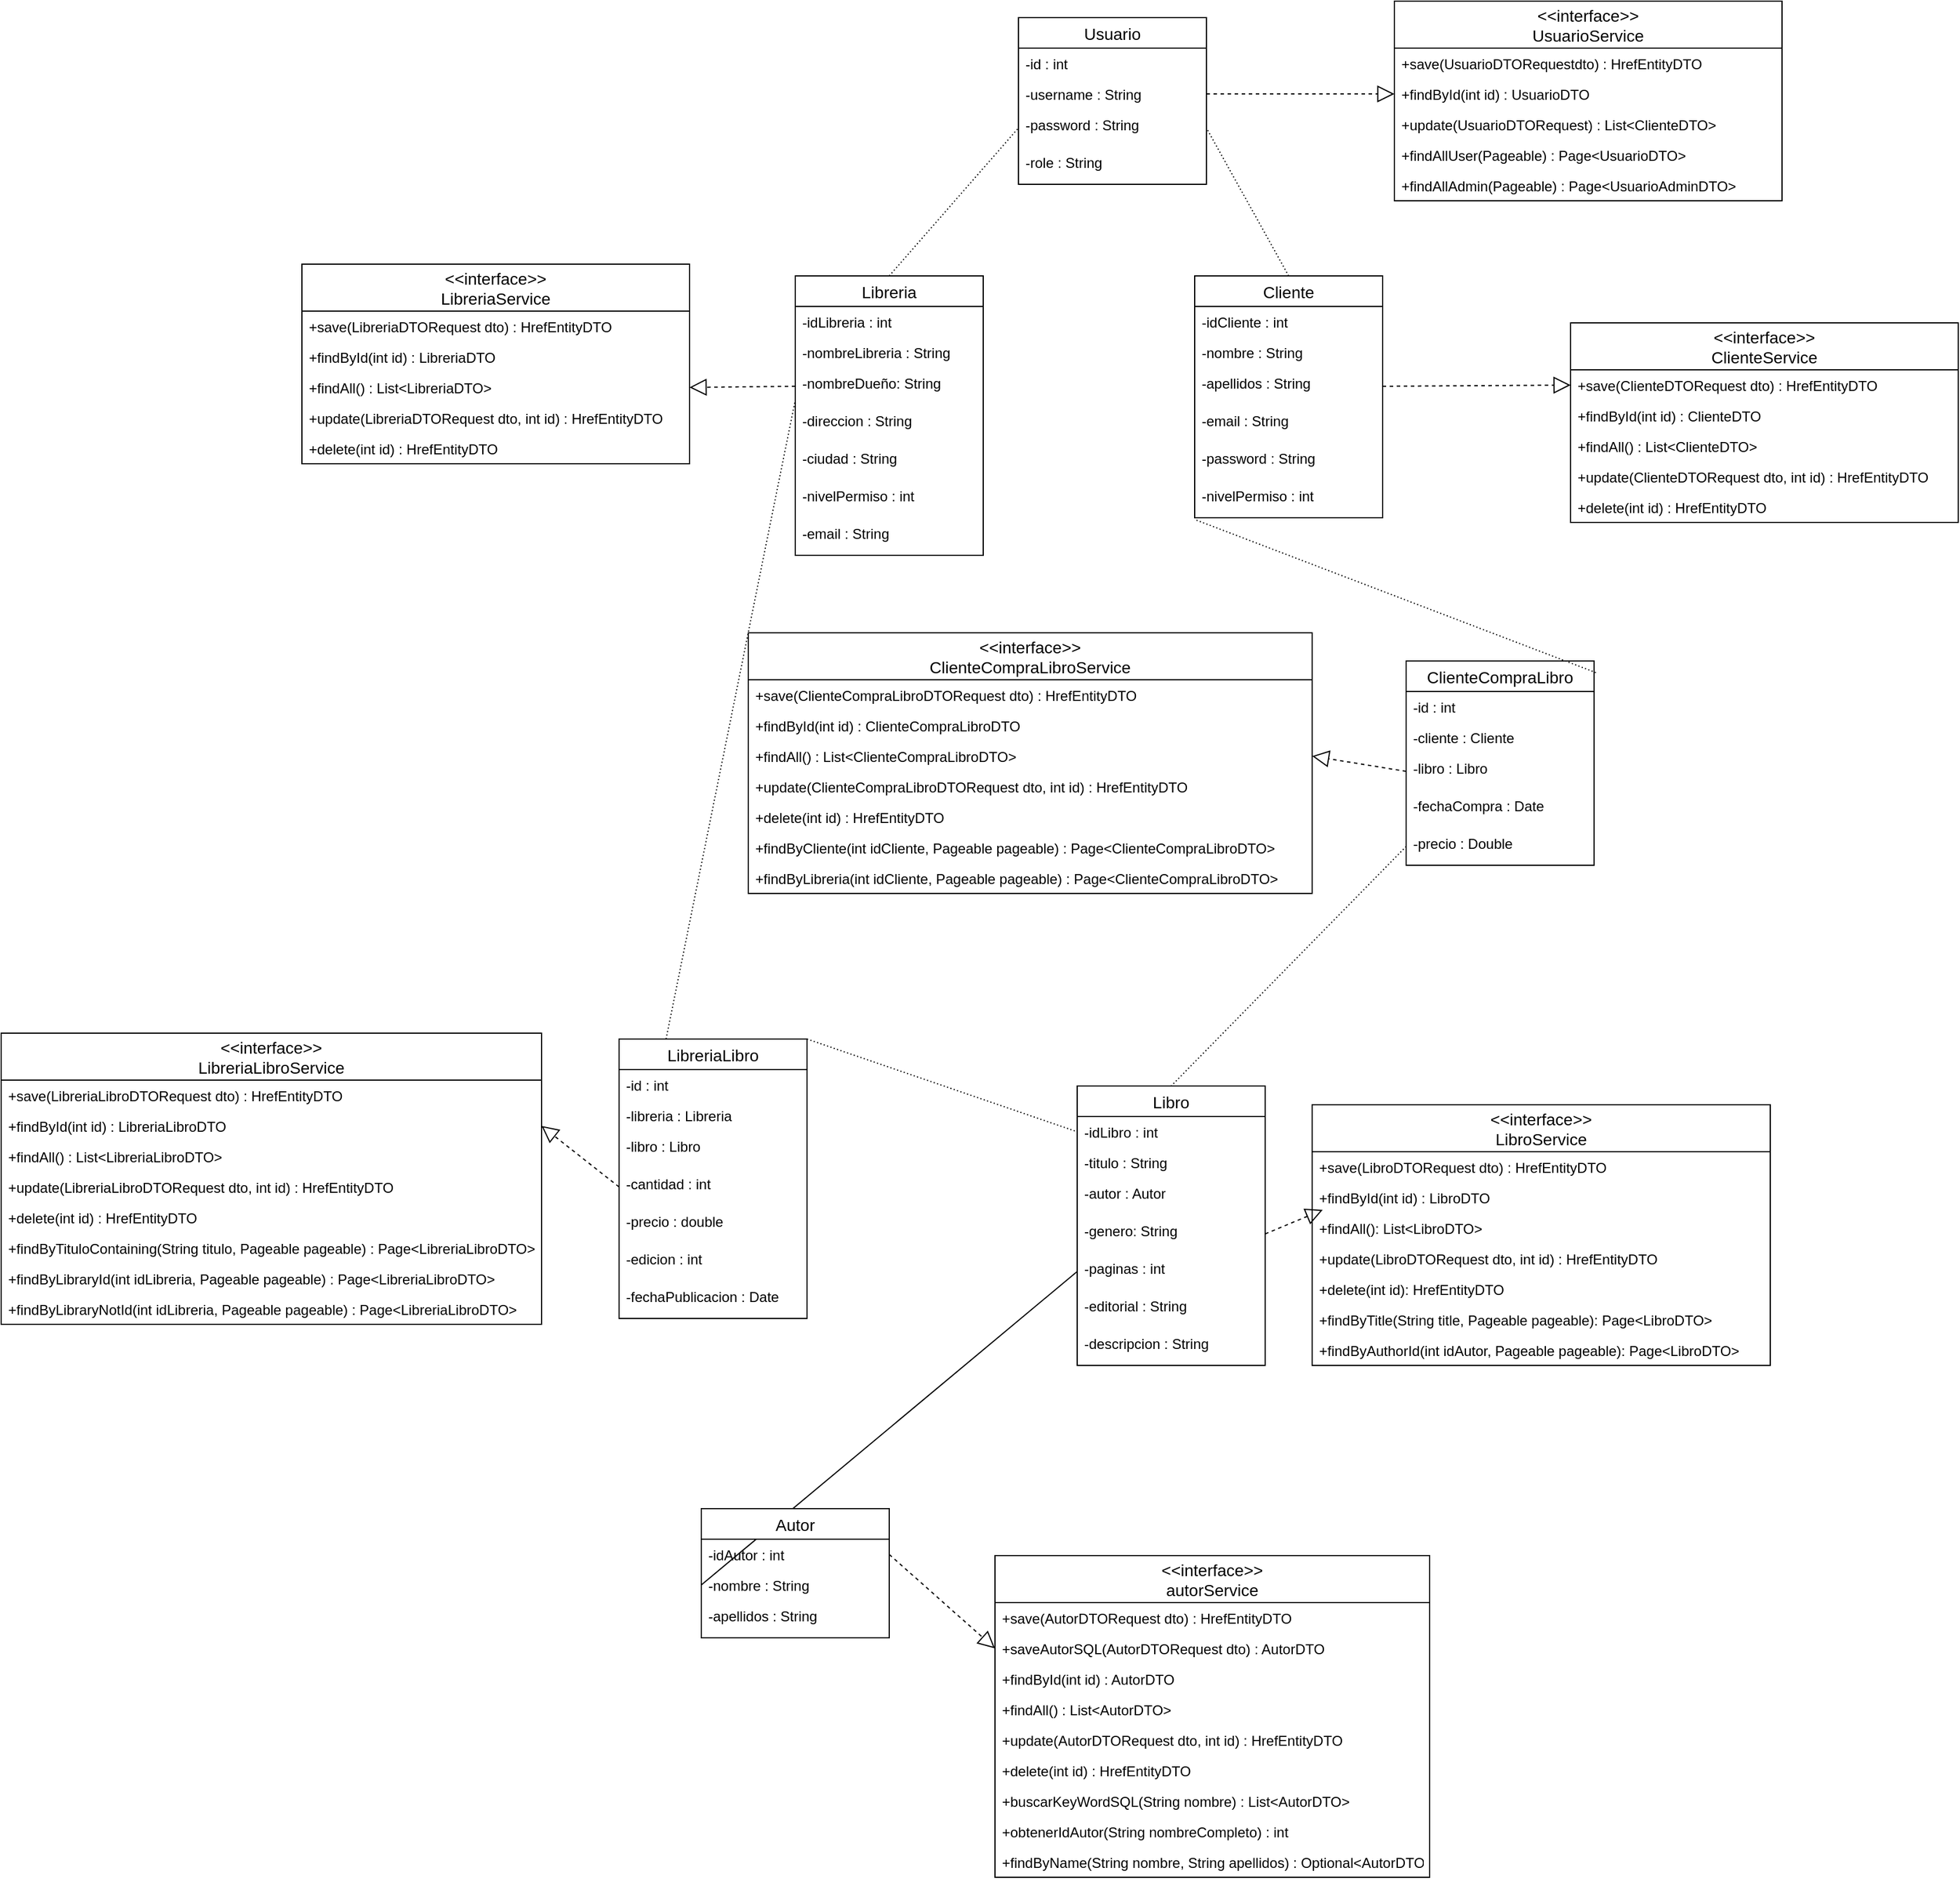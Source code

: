 <mxfile version="24.4.9" type="device">
  <diagram id="duWbMV1fA_2wpgob3wu-" name="Página-1">
    <mxGraphModel dx="3616" dy="2405" grid="1" gridSize="10" guides="1" tooltips="1" connect="1" arrows="1" fold="1" page="1" pageScale="1" pageWidth="827" pageHeight="1169" math="0" shadow="0">
      <root>
        <mxCell id="0" />
        <mxCell id="1" parent="0" />
        <mxCell id="bkK7I-Fg07HYIx4hsoc1-56" value="Cliente" style="swimlane;fontStyle=0;childLayout=stackLayout;horizontal=1;startSize=26;horizontalStack=0;resizeParent=1;resizeParentMax=0;resizeLast=0;collapsible=1;marginBottom=0;align=center;fontSize=14;" parent="1" vertex="1">
          <mxGeometry x="1200" y="-30" width="160" height="206" as="geometry" />
        </mxCell>
        <mxCell id="bkK7I-Fg07HYIx4hsoc1-57" value="-idCliente : int" style="text;strokeColor=none;fillColor=none;spacingLeft=4;spacingRight=4;overflow=hidden;rotatable=0;points=[[0,0.5],[1,0.5]];portConstraint=eastwest;fontSize=12;" parent="bkK7I-Fg07HYIx4hsoc1-56" vertex="1">
          <mxGeometry y="26" width="160" height="26" as="geometry" />
        </mxCell>
        <mxCell id="bkK7I-Fg07HYIx4hsoc1-58" value="-nombre : String" style="text;strokeColor=none;fillColor=none;spacingLeft=4;spacingRight=4;overflow=hidden;rotatable=0;points=[[0,0.5],[1,0.5]];portConstraint=eastwest;fontSize=12;" parent="bkK7I-Fg07HYIx4hsoc1-56" vertex="1">
          <mxGeometry y="52" width="160" height="26" as="geometry" />
        </mxCell>
        <mxCell id="bkK7I-Fg07HYIx4hsoc1-59" value="-apellidos : String" style="text;strokeColor=none;fillColor=none;spacingLeft=4;spacingRight=4;overflow=hidden;rotatable=0;points=[[0,0.5],[1,0.5]];portConstraint=eastwest;fontSize=12;" parent="bkK7I-Fg07HYIx4hsoc1-56" vertex="1">
          <mxGeometry y="78" width="160" height="32" as="geometry" />
        </mxCell>
        <mxCell id="bkK7I-Fg07HYIx4hsoc1-60" value="-email : String" style="text;strokeColor=none;fillColor=none;spacingLeft=4;spacingRight=4;overflow=hidden;rotatable=0;points=[[0,0.5],[1,0.5]];portConstraint=eastwest;fontSize=12;" parent="bkK7I-Fg07HYIx4hsoc1-56" vertex="1">
          <mxGeometry y="110" width="160" height="32" as="geometry" />
        </mxCell>
        <mxCell id="bkK7I-Fg07HYIx4hsoc1-61" value="-password : String" style="text;strokeColor=none;fillColor=none;spacingLeft=4;spacingRight=4;overflow=hidden;rotatable=0;points=[[0,0.5],[1,0.5]];portConstraint=eastwest;fontSize=12;" parent="bkK7I-Fg07HYIx4hsoc1-56" vertex="1">
          <mxGeometry y="142" width="160" height="32" as="geometry" />
        </mxCell>
        <mxCell id="bkK7I-Fg07HYIx4hsoc1-91" value="-nivelPermiso : int" style="text;strokeColor=none;fillColor=none;spacingLeft=4;spacingRight=4;overflow=hidden;rotatable=0;points=[[0,0.5],[1,0.5]];portConstraint=eastwest;fontSize=12;" parent="bkK7I-Fg07HYIx4hsoc1-56" vertex="1">
          <mxGeometry y="174" width="160" height="32" as="geometry" />
        </mxCell>
        <mxCell id="fkBuL_MlyIpmujiKjIDv-1" value="&lt;&lt;interface&gt;&gt;&#xa;autorService" style="swimlane;fontStyle=0;childLayout=stackLayout;horizontal=1;startSize=40;horizontalStack=0;resizeParent=1;resizeParentMax=0;resizeLast=0;collapsible=1;marginBottom=0;align=center;fontSize=14;" parent="1" vertex="1">
          <mxGeometry x="1030" y="1060" width="370" height="274" as="geometry" />
        </mxCell>
        <mxCell id="fkBuL_MlyIpmujiKjIDv-2" value="+save(AutorDTORequest dto) : HrefEntityDTO " style="text;strokeColor=none;fillColor=none;spacingLeft=4;spacingRight=4;overflow=hidden;rotatable=0;points=[[0,0.5],[1,0.5]];portConstraint=eastwest;fontSize=12;" parent="fkBuL_MlyIpmujiKjIDv-1" vertex="1">
          <mxGeometry y="40" width="370" height="26" as="geometry" />
        </mxCell>
        <mxCell id="fkBuL_MlyIpmujiKjIDv-3" value="+saveAutorSQL(AutorDTORequest dto) : AutorDTO" style="text;strokeColor=none;fillColor=none;spacingLeft=4;spacingRight=4;overflow=hidden;rotatable=0;points=[[0,0.5],[1,0.5]];portConstraint=eastwest;fontSize=12;" parent="fkBuL_MlyIpmujiKjIDv-1" vertex="1">
          <mxGeometry y="66" width="370" height="26" as="geometry" />
        </mxCell>
        <mxCell id="fkBuL_MlyIpmujiKjIDv-4" value="+findById(int id) : AutorDTO " style="text;strokeColor=none;fillColor=none;spacingLeft=4;spacingRight=4;overflow=hidden;rotatable=0;points=[[0,0.5],[1,0.5]];portConstraint=eastwest;fontSize=12;" parent="fkBuL_MlyIpmujiKjIDv-1" vertex="1">
          <mxGeometry y="92" width="370" height="26" as="geometry" />
        </mxCell>
        <mxCell id="fkBuL_MlyIpmujiKjIDv-8" value="+findAll() : List&lt;AutorDTO&gt; " style="text;strokeColor=none;fillColor=none;spacingLeft=4;spacingRight=4;overflow=hidden;rotatable=0;points=[[0,0.5],[1,0.5]];portConstraint=eastwest;fontSize=12;" parent="fkBuL_MlyIpmujiKjIDv-1" vertex="1">
          <mxGeometry y="118" width="370" height="26" as="geometry" />
        </mxCell>
        <mxCell id="fkBuL_MlyIpmujiKjIDv-7" value="+update(AutorDTORequest dto, int id) : HrefEntityDTO " style="text;strokeColor=none;fillColor=none;spacingLeft=4;spacingRight=4;overflow=hidden;rotatable=0;points=[[0,0.5],[1,0.5]];portConstraint=eastwest;fontSize=12;" parent="fkBuL_MlyIpmujiKjIDv-1" vertex="1">
          <mxGeometry y="144" width="370" height="26" as="geometry" />
        </mxCell>
        <mxCell id="fkBuL_MlyIpmujiKjIDv-6" value="+delete(int id) : HrefEntityDTO " style="text;strokeColor=none;fillColor=none;spacingLeft=4;spacingRight=4;overflow=hidden;rotatable=0;points=[[0,0.5],[1,0.5]];portConstraint=eastwest;fontSize=12;" parent="fkBuL_MlyIpmujiKjIDv-1" vertex="1">
          <mxGeometry y="170" width="370" height="26" as="geometry" />
        </mxCell>
        <mxCell id="fkBuL_MlyIpmujiKjIDv-9" value="+buscarKeyWordSQL(String nombre) : List&lt;AutorDTO&gt; " style="text;strokeColor=none;fillColor=none;spacingLeft=4;spacingRight=4;overflow=hidden;rotatable=0;points=[[0,0.5],[1,0.5]];portConstraint=eastwest;fontSize=12;" parent="fkBuL_MlyIpmujiKjIDv-1" vertex="1">
          <mxGeometry y="196" width="370" height="26" as="geometry" />
        </mxCell>
        <mxCell id="fkBuL_MlyIpmujiKjIDv-11" value="+obtenerIdAutor(String nombreCompleto) : int" style="text;strokeColor=none;fillColor=none;spacingLeft=4;spacingRight=4;overflow=hidden;rotatable=0;points=[[0,0.5],[1,0.5]];portConstraint=eastwest;fontSize=12;" parent="fkBuL_MlyIpmujiKjIDv-1" vertex="1">
          <mxGeometry y="222" width="370" height="26" as="geometry" />
        </mxCell>
        <mxCell id="fkBuL_MlyIpmujiKjIDv-12" value="+findByName(String nombre, String apellidos) : Optional&lt;AutorDTO&gt; " style="text;strokeColor=none;fillColor=none;spacingLeft=4;spacingRight=4;overflow=hidden;rotatable=0;points=[[0,0.5],[1,0.5]];portConstraint=eastwest;fontSize=12;" parent="fkBuL_MlyIpmujiKjIDv-1" vertex="1">
          <mxGeometry y="248" width="370" height="26" as="geometry" />
        </mxCell>
        <mxCell id="bkK7I-Fg07HYIx4hsoc1-17" value="Libro" style="swimlane;fontStyle=0;childLayout=stackLayout;horizontal=1;startSize=26;horizontalStack=0;resizeParent=1;resizeParentMax=0;resizeLast=0;collapsible=1;marginBottom=0;align=center;fontSize=14;" parent="1" vertex="1">
          <mxGeometry x="1100" y="660" width="160" height="238" as="geometry" />
        </mxCell>
        <mxCell id="bkK7I-Fg07HYIx4hsoc1-18" value="-idLibro : int" style="text;strokeColor=none;fillColor=none;spacingLeft=4;spacingRight=4;overflow=hidden;rotatable=0;points=[[0,0.5],[1,0.5]];portConstraint=eastwest;fontSize=12;" parent="bkK7I-Fg07HYIx4hsoc1-17" vertex="1">
          <mxGeometry y="26" width="160" height="26" as="geometry" />
        </mxCell>
        <mxCell id="bkK7I-Fg07HYIx4hsoc1-19" value="-titulo : String" style="text;strokeColor=none;fillColor=none;spacingLeft=4;spacingRight=4;overflow=hidden;rotatable=0;points=[[0,0.5],[1,0.5]];portConstraint=eastwest;fontSize=12;" parent="bkK7I-Fg07HYIx4hsoc1-17" vertex="1">
          <mxGeometry y="52" width="160" height="26" as="geometry" />
        </mxCell>
        <mxCell id="bkK7I-Fg07HYIx4hsoc1-20" value="-autor : Autor" style="text;strokeColor=none;fillColor=none;spacingLeft=4;spacingRight=4;overflow=hidden;rotatable=0;points=[[0,0.5],[1,0.5]];portConstraint=eastwest;fontSize=12;" parent="bkK7I-Fg07HYIx4hsoc1-17" vertex="1">
          <mxGeometry y="78" width="160" height="32" as="geometry" />
        </mxCell>
        <mxCell id="bkK7I-Fg07HYIx4hsoc1-21" value="-genero: String" style="text;strokeColor=none;fillColor=none;spacingLeft=4;spacingRight=4;overflow=hidden;rotatable=0;points=[[0,0.5],[1,0.5]];portConstraint=eastwest;fontSize=12;" parent="bkK7I-Fg07HYIx4hsoc1-17" vertex="1">
          <mxGeometry y="110" width="160" height="32" as="geometry" />
        </mxCell>
        <mxCell id="bkK7I-Fg07HYIx4hsoc1-45" value="-paginas : int" style="text;strokeColor=none;fillColor=none;spacingLeft=4;spacingRight=4;overflow=hidden;rotatable=0;points=[[0,0.5],[1,0.5]];portConstraint=eastwest;fontSize=12;" parent="bkK7I-Fg07HYIx4hsoc1-17" vertex="1">
          <mxGeometry y="142" width="160" height="32" as="geometry" />
        </mxCell>
        <mxCell id="bkK7I-Fg07HYIx4hsoc1-23" value="-editorial : String" style="text;strokeColor=none;fillColor=none;spacingLeft=4;spacingRight=4;overflow=hidden;rotatable=0;points=[[0,0.5],[1,0.5]];portConstraint=eastwest;fontSize=12;" parent="bkK7I-Fg07HYIx4hsoc1-17" vertex="1">
          <mxGeometry y="174" width="160" height="32" as="geometry" />
        </mxCell>
        <mxCell id="bkK7I-Fg07HYIx4hsoc1-30" value="-descripcion : String" style="text;strokeColor=none;fillColor=none;spacingLeft=4;spacingRight=4;overflow=hidden;rotatable=0;points=[[0,0.5],[1,0.5]];portConstraint=eastwest;fontSize=12;" parent="bkK7I-Fg07HYIx4hsoc1-17" vertex="1">
          <mxGeometry y="206" width="160" height="32" as="geometry" />
        </mxCell>
        <mxCell id="bkK7I-Fg07HYIx4hsoc1-86" value="&lt;&lt;interface&gt;&gt;&#xa;LibroService" style="swimlane;fontStyle=0;childLayout=stackLayout;horizontal=1;startSize=40;horizontalStack=0;resizeParent=1;resizeParentMax=0;resizeLast=0;collapsible=1;marginBottom=0;align=center;fontSize=14;" parent="1" vertex="1">
          <mxGeometry x="1300" y="676" width="390" height="222" as="geometry" />
        </mxCell>
        <mxCell id="bkK7I-Fg07HYIx4hsoc1-87" value="+save(LibroDTORequest dto) : HrefEntityDTO" style="text;strokeColor=none;fillColor=none;spacingLeft=4;spacingRight=4;overflow=hidden;rotatable=0;points=[[0,0.5],[1,0.5]];portConstraint=eastwest;fontSize=12;" parent="bkK7I-Fg07HYIx4hsoc1-86" vertex="1">
          <mxGeometry y="40" width="390" height="26" as="geometry" />
        </mxCell>
        <mxCell id="bkK7I-Fg07HYIx4hsoc1-88" value="+findById(int id) : LibroDTO" style="text;strokeColor=none;fillColor=none;spacingLeft=4;spacingRight=4;overflow=hidden;rotatable=0;points=[[0,0.5],[1,0.5]];portConstraint=eastwest;fontSize=12;" parent="bkK7I-Fg07HYIx4hsoc1-86" vertex="1">
          <mxGeometry y="66" width="390" height="26" as="geometry" />
        </mxCell>
        <mxCell id="bkK7I-Fg07HYIx4hsoc1-89" value="+findAll(): List&lt;LibroDTO&gt;" style="text;strokeColor=none;fillColor=none;spacingLeft=4;spacingRight=4;overflow=hidden;rotatable=0;points=[[0,0.5],[1,0.5]];portConstraint=eastwest;fontSize=12;" parent="bkK7I-Fg07HYIx4hsoc1-86" vertex="1">
          <mxGeometry y="92" width="390" height="26" as="geometry" />
        </mxCell>
        <mxCell id="fkBuL_MlyIpmujiKjIDv-13" value="+update(LibroDTORequest dto, int id) : HrefEntityDTO" style="text;strokeColor=none;fillColor=none;spacingLeft=4;spacingRight=4;overflow=hidden;rotatable=0;points=[[0,0.5],[1,0.5]];portConstraint=eastwest;fontSize=12;" parent="bkK7I-Fg07HYIx4hsoc1-86" vertex="1">
          <mxGeometry y="118" width="390" height="26" as="geometry" />
        </mxCell>
        <mxCell id="fkBuL_MlyIpmujiKjIDv-16" value="+delete(int id): HrefEntityDTO" style="text;strokeColor=none;fillColor=none;spacingLeft=4;spacingRight=4;overflow=hidden;rotatable=0;points=[[0,0.5],[1,0.5]];portConstraint=eastwest;fontSize=12;" parent="bkK7I-Fg07HYIx4hsoc1-86" vertex="1">
          <mxGeometry y="144" width="390" height="26" as="geometry" />
        </mxCell>
        <mxCell id="fkBuL_MlyIpmujiKjIDv-15" value="+findByTitle(String title, Pageable pageable): Page&lt;LibroDTO&gt;" style="text;strokeColor=none;fillColor=none;spacingLeft=4;spacingRight=4;overflow=hidden;rotatable=0;points=[[0,0.5],[1,0.5]];portConstraint=eastwest;fontSize=12;" parent="bkK7I-Fg07HYIx4hsoc1-86" vertex="1">
          <mxGeometry y="170" width="390" height="26" as="geometry" />
        </mxCell>
        <mxCell id="hye1ik-mMk8FVh-fmaRb-26" value="+findByAuthorId(int idAutor, Pageable pageable): Page&lt;LibroDTO&gt;" style="text;strokeColor=none;fillColor=none;spacingLeft=4;spacingRight=4;overflow=hidden;rotatable=0;points=[[0,0.5],[1,0.5]];portConstraint=eastwest;fontSize=12;" vertex="1" parent="bkK7I-Fg07HYIx4hsoc1-86">
          <mxGeometry y="196" width="390" height="26" as="geometry" />
        </mxCell>
        <mxCell id="bkK7I-Fg07HYIx4hsoc1-68" value="&lt;&lt;interface&gt;&gt;&#xa;ClienteService" style="swimlane;fontStyle=0;childLayout=stackLayout;horizontal=1;startSize=40;horizontalStack=0;resizeParent=1;resizeParentMax=0;resizeLast=0;collapsible=1;marginBottom=0;align=center;fontSize=14;" parent="1" vertex="1">
          <mxGeometry x="1520" y="10" width="330" height="170" as="geometry" />
        </mxCell>
        <mxCell id="bkK7I-Fg07HYIx4hsoc1-69" value="+save(ClienteDTORequest dto) : HrefEntityDTO" style="text;strokeColor=none;fillColor=none;spacingLeft=4;spacingRight=4;overflow=hidden;rotatable=0;points=[[0,0.5],[1,0.5]];portConstraint=eastwest;fontSize=12;" parent="bkK7I-Fg07HYIx4hsoc1-68" vertex="1">
          <mxGeometry y="40" width="330" height="26" as="geometry" />
        </mxCell>
        <mxCell id="bkK7I-Fg07HYIx4hsoc1-70" value="+findById(int id) : ClienteDTO" style="text;strokeColor=none;fillColor=none;spacingLeft=4;spacingRight=4;overflow=hidden;rotatable=0;points=[[0,0.5],[1,0.5]];portConstraint=eastwest;fontSize=12;" parent="bkK7I-Fg07HYIx4hsoc1-68" vertex="1">
          <mxGeometry y="66" width="330" height="26" as="geometry" />
        </mxCell>
        <mxCell id="bkK7I-Fg07HYIx4hsoc1-80" value="+findAll() : List&lt;ClienteDTO&gt;" style="text;strokeColor=none;fillColor=none;spacingLeft=4;spacingRight=4;overflow=hidden;rotatable=0;points=[[0,0.5],[1,0.5]];portConstraint=eastwest;fontSize=12;" parent="bkK7I-Fg07HYIx4hsoc1-68" vertex="1">
          <mxGeometry y="92" width="330" height="26" as="geometry" />
        </mxCell>
        <mxCell id="SZb_EIpK2yRwcwNHgwDC-5" value="+update(ClienteDTORequest dto, int id) : HrefEntityDTO" style="text;strokeColor=none;fillColor=none;spacingLeft=4;spacingRight=4;overflow=hidden;rotatable=0;points=[[0,0.5],[1,0.5]];portConstraint=eastwest;fontSize=12;" parent="bkK7I-Fg07HYIx4hsoc1-68" vertex="1">
          <mxGeometry y="118" width="330" height="26" as="geometry" />
        </mxCell>
        <mxCell id="SZb_EIpK2yRwcwNHgwDC-6" value="+delete(int id) : HrefEntityDTO" style="text;strokeColor=none;fillColor=none;spacingLeft=4;spacingRight=4;overflow=hidden;rotatable=0;points=[[0,0.5],[1,0.5]];portConstraint=eastwest;fontSize=12;" parent="bkK7I-Fg07HYIx4hsoc1-68" vertex="1">
          <mxGeometry y="144" width="330" height="26" as="geometry" />
        </mxCell>
        <mxCell id="SZb_EIpK2yRwcwNHgwDC-22" value="ClienteCompraLibro" style="swimlane;fontStyle=0;childLayout=stackLayout;horizontal=1;startSize=26;horizontalStack=0;resizeParent=1;resizeParentMax=0;resizeLast=0;collapsible=1;marginBottom=0;align=center;fontSize=14;" parent="1" vertex="1">
          <mxGeometry x="1380" y="298" width="160" height="174" as="geometry" />
        </mxCell>
        <mxCell id="SZb_EIpK2yRwcwNHgwDC-23" value="-id : int" style="text;strokeColor=none;fillColor=none;spacingLeft=4;spacingRight=4;overflow=hidden;rotatable=0;points=[[0,0.5],[1,0.5]];portConstraint=eastwest;fontSize=12;" parent="SZb_EIpK2yRwcwNHgwDC-22" vertex="1">
          <mxGeometry y="26" width="160" height="26" as="geometry" />
        </mxCell>
        <mxCell id="SZb_EIpK2yRwcwNHgwDC-24" value="-cliente : Cliente" style="text;strokeColor=none;fillColor=none;spacingLeft=4;spacingRight=4;overflow=hidden;rotatable=0;points=[[0,0.5],[1,0.5]];portConstraint=eastwest;fontSize=12;" parent="SZb_EIpK2yRwcwNHgwDC-22" vertex="1">
          <mxGeometry y="52" width="160" height="26" as="geometry" />
        </mxCell>
        <mxCell id="SZb_EIpK2yRwcwNHgwDC-25" value="-libro : Libro" style="text;strokeColor=none;fillColor=none;spacingLeft=4;spacingRight=4;overflow=hidden;rotatable=0;points=[[0,0.5],[1,0.5]];portConstraint=eastwest;fontSize=12;" parent="SZb_EIpK2yRwcwNHgwDC-22" vertex="1">
          <mxGeometry y="78" width="160" height="32" as="geometry" />
        </mxCell>
        <mxCell id="SZb_EIpK2yRwcwNHgwDC-26" value="-fechaCompra : Date" style="text;strokeColor=none;fillColor=none;spacingLeft=4;spacingRight=4;overflow=hidden;rotatable=0;points=[[0,0.5],[1,0.5]];portConstraint=eastwest;fontSize=12;" parent="SZb_EIpK2yRwcwNHgwDC-22" vertex="1">
          <mxGeometry y="110" width="160" height="32" as="geometry" />
        </mxCell>
        <mxCell id="SZb_EIpK2yRwcwNHgwDC-27" value="-precio : Double" style="text;strokeColor=none;fillColor=none;spacingLeft=4;spacingRight=4;overflow=hidden;rotatable=0;points=[[0,0.5],[1,0.5]];portConstraint=eastwest;fontSize=12;" parent="SZb_EIpK2yRwcwNHgwDC-22" vertex="1">
          <mxGeometry y="142" width="160" height="32" as="geometry" />
        </mxCell>
        <mxCell id="SZb_EIpK2yRwcwNHgwDC-17" value="" style="endArrow=none;html=1;exitX=0;exitY=0.5;exitDx=0;exitDy=0;entryX=0;entryY=0.5;entryDx=0;entryDy=0;" parent="1" source="bkK7I-Fg07HYIx4hsoc1-45" target="2cph1p9zGiZ2XmndVDbQ-3" edge="1">
          <mxGeometry width="50" height="50" relative="1" as="geometry">
            <mxPoint x="1790" y="390" as="sourcePoint" />
            <mxPoint x="1840" y="340" as="targetPoint" />
          </mxGeometry>
        </mxCell>
        <mxCell id="2cph1p9zGiZ2XmndVDbQ-1" value="Autor" style="swimlane;fontStyle=0;childLayout=stackLayout;horizontal=1;startSize=26;horizontalStack=0;resizeParent=1;resizeParentMax=0;resizeLast=0;collapsible=1;marginBottom=0;align=center;fontSize=14;" parent="1" vertex="1">
          <mxGeometry x="780" y="1020" width="160" height="110" as="geometry" />
        </mxCell>
        <mxCell id="2cph1p9zGiZ2XmndVDbQ-2" value="-idAutor : int" style="text;strokeColor=none;fillColor=none;spacingLeft=4;spacingRight=4;overflow=hidden;rotatable=0;points=[[0,0.5],[1,0.5]];portConstraint=eastwest;fontSize=12;" parent="2cph1p9zGiZ2XmndVDbQ-1" vertex="1">
          <mxGeometry y="26" width="160" height="26" as="geometry" />
        </mxCell>
        <mxCell id="2cph1p9zGiZ2XmndVDbQ-3" value="-nombre : String" style="text;strokeColor=none;fillColor=none;spacingLeft=4;spacingRight=4;overflow=hidden;rotatable=0;points=[[0,0.5],[1,0.5]];portConstraint=eastwest;fontSize=12;" parent="2cph1p9zGiZ2XmndVDbQ-1" vertex="1">
          <mxGeometry y="52" width="160" height="26" as="geometry" />
        </mxCell>
        <mxCell id="2cph1p9zGiZ2XmndVDbQ-4" value="-apellidos : String" style="text;strokeColor=none;fillColor=none;spacingLeft=4;spacingRight=4;overflow=hidden;rotatable=0;points=[[0,0.5],[1,0.5]];portConstraint=eastwest;fontSize=12;" parent="2cph1p9zGiZ2XmndVDbQ-1" vertex="1">
          <mxGeometry y="78" width="160" height="32" as="geometry" />
        </mxCell>
        <mxCell id="SZb_EIpK2yRwcwNHgwDC-18" value="" style="endArrow=block;dashed=1;endFill=0;endSize=12;html=1;exitX=1;exitY=0.5;exitDx=0;exitDy=0;entryX=0;entryY=0.5;entryDx=0;entryDy=0;" parent="1" source="bkK7I-Fg07HYIx4hsoc1-59" edge="1" target="bkK7I-Fg07HYIx4hsoc1-69">
          <mxGeometry width="160" relative="1" as="geometry">
            <mxPoint x="1740" y="370" as="sourcePoint" />
            <mxPoint x="1740" y="144" as="targetPoint" />
          </mxGeometry>
        </mxCell>
        <mxCell id="SZb_EIpK2yRwcwNHgwDC-19" value="" style="endArrow=block;dashed=1;endFill=0;endSize=12;html=1;exitX=1;exitY=0.5;exitDx=0;exitDy=0;entryX=0;entryY=0.5;entryDx=0;entryDy=0;" parent="1" source="2cph1p9zGiZ2XmndVDbQ-2" target="fkBuL_MlyIpmujiKjIDv-3" edge="1">
          <mxGeometry width="160" relative="1" as="geometry">
            <mxPoint x="1750" y="380" as="sourcePoint" />
            <mxPoint x="1910" y="380" as="targetPoint" />
          </mxGeometry>
        </mxCell>
        <mxCell id="SZb_EIpK2yRwcwNHgwDC-20" value="" style="endArrow=block;dashed=1;endFill=0;endSize=12;html=1;exitX=1;exitY=0.5;exitDx=0;exitDy=0;entryX=0.023;entryY=-0.094;entryDx=0;entryDy=0;entryPerimeter=0;" parent="1" source="bkK7I-Fg07HYIx4hsoc1-21" target="bkK7I-Fg07HYIx4hsoc1-89" edge="1">
          <mxGeometry width="160" relative="1" as="geometry">
            <mxPoint x="1750" y="380" as="sourcePoint" />
            <mxPoint x="1910" y="380" as="targetPoint" />
          </mxGeometry>
        </mxCell>
        <mxCell id="SZb_EIpK2yRwcwNHgwDC-21" value="" style="endArrow=block;dashed=1;endFill=0;endSize=12;html=1;entryX=1;entryY=0.5;entryDx=0;entryDy=0;exitX=0;exitY=0.5;exitDx=0;exitDy=0;" parent="1" source="bkK7I-Fg07HYIx4hsoc1-40" target="bkK7I-Fg07HYIx4hsoc1-84" edge="1">
          <mxGeometry width="160" relative="1" as="geometry">
            <mxPoint x="1380" y="870" as="sourcePoint" />
            <mxPoint x="1300" y="910" as="targetPoint" />
          </mxGeometry>
        </mxCell>
        <mxCell id="SZb_EIpK2yRwcwNHgwDC-35" value="" style="endArrow=none;html=1;rounded=0;dashed=1;dashPattern=1 2;fontSize=12;entryX=-0.002;entryY=1.042;entryDx=0;entryDy=0;entryPerimeter=0;exitX=1.01;exitY=0.057;exitDx=0;exitDy=0;exitPerimeter=0;" parent="1" source="SZb_EIpK2yRwcwNHgwDC-22" target="bkK7I-Fg07HYIx4hsoc1-91" edge="1">
          <mxGeometry relative="1" as="geometry">
            <mxPoint x="1280" y="340" as="sourcePoint" />
            <mxPoint x="1440" y="340" as="targetPoint" />
          </mxGeometry>
        </mxCell>
        <mxCell id="SZb_EIpK2yRwcwNHgwDC-36" value="" style="resizable=0;html=1;align=left;verticalAlign=bottom;" parent="SZb_EIpK2yRwcwNHgwDC-35" connectable="0" vertex="1">
          <mxGeometry x="-1" relative="1" as="geometry" />
        </mxCell>
        <mxCell id="SZb_EIpK2yRwcwNHgwDC-38" value="" style="endArrow=none;html=1;rounded=0;dashed=1;dashPattern=1 2;fontSize=12;entryX=0.5;entryY=0;entryDx=0;entryDy=0;exitX=0;exitY=0.5;exitDx=0;exitDy=0;" parent="1" source="SZb_EIpK2yRwcwNHgwDC-27" target="bkK7I-Fg07HYIx4hsoc1-17" edge="1">
          <mxGeometry relative="1" as="geometry">
            <mxPoint x="1230" y="451" as="sourcePoint" />
            <mxPoint x="1419.68" y="267.344" as="targetPoint" />
          </mxGeometry>
        </mxCell>
        <mxCell id="SZb_EIpK2yRwcwNHgwDC-39" value="" style="resizable=0;html=1;align=left;verticalAlign=bottom;" parent="SZb_EIpK2yRwcwNHgwDC-38" connectable="0" vertex="1">
          <mxGeometry x="-1" relative="1" as="geometry" />
        </mxCell>
        <mxCell id="SZb_EIpK2yRwcwNHgwDC-50" value="&lt;&lt;interface&gt;&gt;&#xa;ClienteCompraLibroService" style="swimlane;fontStyle=0;childLayout=stackLayout;horizontal=1;startSize=40;horizontalStack=0;resizeParent=1;resizeParentMax=0;resizeLast=0;collapsible=1;marginBottom=0;align=center;fontSize=14;" parent="1" vertex="1">
          <mxGeometry x="820" y="274" width="480" height="222" as="geometry" />
        </mxCell>
        <mxCell id="SZb_EIpK2yRwcwNHgwDC-51" value="+save(ClienteCompraLibroDTORequest dto) : HrefEntityDTO" style="text;strokeColor=none;fillColor=none;spacingLeft=4;spacingRight=4;overflow=hidden;rotatable=0;points=[[0,0.5],[1,0.5]];portConstraint=eastwest;fontSize=12;" parent="SZb_EIpK2yRwcwNHgwDC-50" vertex="1">
          <mxGeometry y="40" width="480" height="26" as="geometry" />
        </mxCell>
        <mxCell id="SZb_EIpK2yRwcwNHgwDC-52" value="+findById(int id) : ClienteCompraLibroDTO" style="text;strokeColor=none;fillColor=none;spacingLeft=4;spacingRight=4;overflow=hidden;rotatable=0;points=[[0,0.5],[1,0.5]];portConstraint=eastwest;fontSize=12;" parent="SZb_EIpK2yRwcwNHgwDC-50" vertex="1">
          <mxGeometry y="66" width="480" height="26" as="geometry" />
        </mxCell>
        <mxCell id="SZb_EIpK2yRwcwNHgwDC-53" value="+findAll() : List&lt;ClienteCompraLibroDTO&gt;" style="text;strokeColor=none;fillColor=none;spacingLeft=4;spacingRight=4;overflow=hidden;rotatable=0;points=[[0,0.5],[1,0.5]];portConstraint=eastwest;fontSize=12;" parent="SZb_EIpK2yRwcwNHgwDC-50" vertex="1">
          <mxGeometry y="92" width="480" height="26" as="geometry" />
        </mxCell>
        <mxCell id="SZb_EIpK2yRwcwNHgwDC-54" value="+update(ClienteCompraLibroDTORequest dto, int id) : HrefEntityDTO" style="text;strokeColor=none;fillColor=none;spacingLeft=4;spacingRight=4;overflow=hidden;rotatable=0;points=[[0,0.5],[1,0.5]];portConstraint=eastwest;fontSize=12;" parent="SZb_EIpK2yRwcwNHgwDC-50" vertex="1">
          <mxGeometry y="118" width="480" height="26" as="geometry" />
        </mxCell>
        <mxCell id="SZb_EIpK2yRwcwNHgwDC-55" value="+delete(int id) : HrefEntityDTO" style="text;strokeColor=none;fillColor=none;spacingLeft=4;spacingRight=4;overflow=hidden;rotatable=0;points=[[0,0.5],[1,0.5]];portConstraint=eastwest;fontSize=12;" parent="SZb_EIpK2yRwcwNHgwDC-50" vertex="1">
          <mxGeometry y="144" width="480" height="26" as="geometry" />
        </mxCell>
        <mxCell id="hye1ik-mMk8FVh-fmaRb-25" value="+findByCliente(int idCliente, Pageable pageable) : Page&lt;ClienteCompraLibroDTO&gt;" style="text;strokeColor=none;fillColor=none;spacingLeft=4;spacingRight=4;overflow=hidden;rotatable=0;points=[[0,0.5],[1,0.5]];portConstraint=eastwest;fontSize=12;" vertex="1" parent="SZb_EIpK2yRwcwNHgwDC-50">
          <mxGeometry y="170" width="480" height="26" as="geometry" />
        </mxCell>
        <mxCell id="hye1ik-mMk8FVh-fmaRb-24" value="+findByLibreria(int idCliente, Pageable pageable) : Page&lt;ClienteCompraLibroDTO&gt;" style="text;strokeColor=none;fillColor=none;spacingLeft=4;spacingRight=4;overflow=hidden;rotatable=0;points=[[0,0.5],[1,0.5]];portConstraint=eastwest;fontSize=12;" vertex="1" parent="SZb_EIpK2yRwcwNHgwDC-50">
          <mxGeometry y="196" width="480" height="26" as="geometry" />
        </mxCell>
        <mxCell id="bkK7I-Fg07HYIx4hsoc1-81" value="&lt;&lt;interface&gt;&gt;&#xa;LibreriaService" style="swimlane;fontStyle=0;childLayout=stackLayout;horizontal=1;startSize=40;horizontalStack=0;resizeParent=1;resizeParentMax=0;resizeLast=0;collapsible=1;marginBottom=0;align=center;fontSize=14;" parent="1" vertex="1">
          <mxGeometry x="440" y="-40" width="330" height="170" as="geometry" />
        </mxCell>
        <mxCell id="bkK7I-Fg07HYIx4hsoc1-82" value="+save(LibreriaDTORequest dto) : HrefEntityDTO" style="text;strokeColor=none;fillColor=none;spacingLeft=4;spacingRight=4;overflow=hidden;rotatable=0;points=[[0,0.5],[1,0.5]];portConstraint=eastwest;fontSize=12;" parent="bkK7I-Fg07HYIx4hsoc1-81" vertex="1">
          <mxGeometry y="40" width="330" height="26" as="geometry" />
        </mxCell>
        <mxCell id="bkK7I-Fg07HYIx4hsoc1-83" value="+findById(int id) : LibreriaDTO" style="text;strokeColor=none;fillColor=none;spacingLeft=4;spacingRight=4;overflow=hidden;rotatable=0;points=[[0,0.5],[1,0.5]];portConstraint=eastwest;fontSize=12;" parent="bkK7I-Fg07HYIx4hsoc1-81" vertex="1">
          <mxGeometry y="66" width="330" height="26" as="geometry" />
        </mxCell>
        <mxCell id="bkK7I-Fg07HYIx4hsoc1-84" value="+findAll() : List&lt;LibreriaDTO&gt;" style="text;strokeColor=none;fillColor=none;spacingLeft=4;spacingRight=4;overflow=hidden;rotatable=0;points=[[0,0.5],[1,0.5]];portConstraint=eastwest;fontSize=12;" parent="bkK7I-Fg07HYIx4hsoc1-81" vertex="1">
          <mxGeometry y="92" width="330" height="26" as="geometry" />
        </mxCell>
        <mxCell id="bkK7I-Fg07HYIx4hsoc1-85" value="+update(LibreriaDTORequest dto, int id) : HrefEntityDTO" style="text;strokeColor=none;fillColor=none;spacingLeft=4;spacingRight=4;overflow=hidden;rotatable=0;points=[[0,0.5],[1,0.5]];portConstraint=eastwest;fontSize=12;" parent="bkK7I-Fg07HYIx4hsoc1-81" vertex="1">
          <mxGeometry y="118" width="330" height="26" as="geometry" />
        </mxCell>
        <mxCell id="SZb_EIpK2yRwcwNHgwDC-14" value="+delete(int id) : HrefEntityDTO" style="text;strokeColor=none;fillColor=none;spacingLeft=4;spacingRight=4;overflow=hidden;rotatable=0;points=[[0,0.5],[1,0.5]];portConstraint=eastwest;fontSize=12;" parent="bkK7I-Fg07HYIx4hsoc1-81" vertex="1">
          <mxGeometry y="144" width="330" height="26" as="geometry" />
        </mxCell>
        <mxCell id="SZb_EIpK2yRwcwNHgwDC-40" value="LibreriaLibro" style="swimlane;fontStyle=0;childLayout=stackLayout;horizontal=1;startSize=26;horizontalStack=0;resizeParent=1;resizeParentMax=0;resizeLast=0;collapsible=1;marginBottom=0;align=center;fontSize=14;" parent="1" vertex="1">
          <mxGeometry x="710" y="620" width="160" height="238" as="geometry" />
        </mxCell>
        <mxCell id="SZb_EIpK2yRwcwNHgwDC-41" value="-id : int" style="text;strokeColor=none;fillColor=none;spacingLeft=4;spacingRight=4;overflow=hidden;rotatable=0;points=[[0,0.5],[1,0.5]];portConstraint=eastwest;fontSize=12;" parent="SZb_EIpK2yRwcwNHgwDC-40" vertex="1">
          <mxGeometry y="26" width="160" height="26" as="geometry" />
        </mxCell>
        <mxCell id="SZb_EIpK2yRwcwNHgwDC-42" value="-libreria : Libreria" style="text;strokeColor=none;fillColor=none;spacingLeft=4;spacingRight=4;overflow=hidden;rotatable=0;points=[[0,0.5],[1,0.5]];portConstraint=eastwest;fontSize=12;" parent="SZb_EIpK2yRwcwNHgwDC-40" vertex="1">
          <mxGeometry y="52" width="160" height="26" as="geometry" />
        </mxCell>
        <mxCell id="SZb_EIpK2yRwcwNHgwDC-43" value="-libro : Libro" style="text;strokeColor=none;fillColor=none;spacingLeft=4;spacingRight=4;overflow=hidden;rotatable=0;points=[[0,0.5],[1,0.5]];portConstraint=eastwest;fontSize=12;" parent="SZb_EIpK2yRwcwNHgwDC-40" vertex="1">
          <mxGeometry y="78" width="160" height="32" as="geometry" />
        </mxCell>
        <mxCell id="SZb_EIpK2yRwcwNHgwDC-44" value="-cantidad : int" style="text;strokeColor=none;fillColor=none;spacingLeft=4;spacingRight=4;overflow=hidden;rotatable=0;points=[[0,0.5],[1,0.5]];portConstraint=eastwest;fontSize=12;" parent="SZb_EIpK2yRwcwNHgwDC-40" vertex="1">
          <mxGeometry y="110" width="160" height="32" as="geometry" />
        </mxCell>
        <mxCell id="SZb_EIpK2yRwcwNHgwDC-45" value="-precio : double" style="text;strokeColor=none;fillColor=none;spacingLeft=4;spacingRight=4;overflow=hidden;rotatable=0;points=[[0,0.5],[1,0.5]];portConstraint=eastwest;fontSize=12;" parent="SZb_EIpK2yRwcwNHgwDC-40" vertex="1">
          <mxGeometry y="142" width="160" height="32" as="geometry" />
        </mxCell>
        <mxCell id="SZb_EIpK2yRwcwNHgwDC-58" value="-edicion : int" style="text;strokeColor=none;fillColor=none;spacingLeft=4;spacingRight=4;overflow=hidden;rotatable=0;points=[[0,0.5],[1,0.5]];portConstraint=eastwest;fontSize=12;" parent="SZb_EIpK2yRwcwNHgwDC-40" vertex="1">
          <mxGeometry y="174" width="160" height="32" as="geometry" />
        </mxCell>
        <mxCell id="SZb_EIpK2yRwcwNHgwDC-59" value="-fechaPublicacion : Date" style="text;strokeColor=none;fillColor=none;spacingLeft=4;spacingRight=4;overflow=hidden;rotatable=0;points=[[0,0.5],[1,0.5]];portConstraint=eastwest;fontSize=12;" parent="SZb_EIpK2yRwcwNHgwDC-40" vertex="1">
          <mxGeometry y="206" width="160" height="32" as="geometry" />
        </mxCell>
        <mxCell id="SZb_EIpK2yRwcwNHgwDC-46" value="" style="endArrow=none;html=1;rounded=0;dashed=1;dashPattern=1 2;fontSize=12;entryX=0;entryY=0.5;entryDx=0;entryDy=0;exitX=1;exitY=0;exitDx=0;exitDy=0;" parent="1" source="SZb_EIpK2yRwcwNHgwDC-40" target="bkK7I-Fg07HYIx4hsoc1-18" edge="1">
          <mxGeometry relative="1" as="geometry">
            <mxPoint x="1319.68" y="780" as="sourcePoint" />
            <mxPoint x="1420" y="816" as="targetPoint" />
          </mxGeometry>
        </mxCell>
        <mxCell id="SZb_EIpK2yRwcwNHgwDC-47" value="" style="resizable=0;html=1;align=left;verticalAlign=bottom;" parent="SZb_EIpK2yRwcwNHgwDC-46" connectable="0" vertex="1">
          <mxGeometry x="-1" relative="1" as="geometry" />
        </mxCell>
        <mxCell id="SZb_EIpK2yRwcwNHgwDC-48" value="" style="endArrow=none;html=1;rounded=0;dashed=1;dashPattern=1 2;fontSize=12;entryX=-0.001;entryY=0.892;entryDx=0;entryDy=0;exitX=0.25;exitY=0;exitDx=0;exitDy=0;entryPerimeter=0;" parent="1" source="SZb_EIpK2yRwcwNHgwDC-40" target="bkK7I-Fg07HYIx4hsoc1-40" edge="1">
          <mxGeometry relative="1" as="geometry">
            <mxPoint x="1320.0" y="840" as="sourcePoint" />
            <mxPoint x="1420.32" y="876" as="targetPoint" />
          </mxGeometry>
        </mxCell>
        <mxCell id="SZb_EIpK2yRwcwNHgwDC-49" value="" style="resizable=0;html=1;align=left;verticalAlign=bottom;" parent="SZb_EIpK2yRwcwNHgwDC-48" connectable="0" vertex="1">
          <mxGeometry x="-1" relative="1" as="geometry" />
        </mxCell>
        <mxCell id="bkK7I-Fg07HYIx4hsoc1-36" value="Libreria" style="swimlane;fontStyle=0;childLayout=stackLayout;horizontal=1;startSize=26;horizontalStack=0;resizeParent=1;resizeParentMax=0;resizeLast=0;collapsible=1;marginBottom=0;align=center;fontSize=14;" parent="1" vertex="1">
          <mxGeometry x="860" y="-30" width="160" height="238" as="geometry" />
        </mxCell>
        <mxCell id="bkK7I-Fg07HYIx4hsoc1-37" value="-idLibreria : int" style="text;strokeColor=none;fillColor=none;spacingLeft=4;spacingRight=4;overflow=hidden;rotatable=0;points=[[0,0.5],[1,0.5]];portConstraint=eastwest;fontSize=12;" parent="bkK7I-Fg07HYIx4hsoc1-36" vertex="1">
          <mxGeometry y="26" width="160" height="26" as="geometry" />
        </mxCell>
        <mxCell id="bkK7I-Fg07HYIx4hsoc1-38" value="-nombreLibreria : String" style="text;strokeColor=none;fillColor=none;spacingLeft=4;spacingRight=4;overflow=hidden;rotatable=0;points=[[0,0.5],[1,0.5]];portConstraint=eastwest;fontSize=12;" parent="bkK7I-Fg07HYIx4hsoc1-36" vertex="1">
          <mxGeometry y="52" width="160" height="26" as="geometry" />
        </mxCell>
        <mxCell id="bkK7I-Fg07HYIx4hsoc1-40" value="-nombreDueño: String" style="text;strokeColor=none;fillColor=none;spacingLeft=4;spacingRight=4;overflow=hidden;rotatable=0;points=[[0,0.5],[1,0.5]];portConstraint=eastwest;fontSize=12;" parent="bkK7I-Fg07HYIx4hsoc1-36" vertex="1">
          <mxGeometry y="78" width="160" height="32" as="geometry" />
        </mxCell>
        <mxCell id="bkK7I-Fg07HYIx4hsoc1-67" value="-direccion : String" style="text;strokeColor=none;fillColor=none;spacingLeft=4;spacingRight=4;overflow=hidden;rotatable=0;points=[[0,0.5],[1,0.5]];portConstraint=eastwest;fontSize=12;" parent="bkK7I-Fg07HYIx4hsoc1-36" vertex="1">
          <mxGeometry y="110" width="160" height="32" as="geometry" />
        </mxCell>
        <mxCell id="bkK7I-Fg07HYIx4hsoc1-41" value="-ciudad : String" style="text;strokeColor=none;fillColor=none;spacingLeft=4;spacingRight=4;overflow=hidden;rotatable=0;points=[[0,0.5],[1,0.5]];portConstraint=eastwest;fontSize=12;" parent="bkK7I-Fg07HYIx4hsoc1-36" vertex="1">
          <mxGeometry y="142" width="160" height="32" as="geometry" />
        </mxCell>
        <mxCell id="bkK7I-Fg07HYIx4hsoc1-42" value="-nivelPermiso : int" style="text;strokeColor=none;fillColor=none;spacingLeft=4;spacingRight=4;overflow=hidden;rotatable=0;points=[[0,0.5],[1,0.5]];portConstraint=eastwest;fontSize=12;" parent="bkK7I-Fg07HYIx4hsoc1-36" vertex="1">
          <mxGeometry y="174" width="160" height="32" as="geometry" />
        </mxCell>
        <mxCell id="bkK7I-Fg07HYIx4hsoc1-43" value="-email : String" style="text;strokeColor=none;fillColor=none;spacingLeft=4;spacingRight=4;overflow=hidden;rotatable=0;points=[[0,0.5],[1,0.5]];portConstraint=eastwest;fontSize=12;" parent="bkK7I-Fg07HYIx4hsoc1-36" vertex="1">
          <mxGeometry y="206" width="160" height="32" as="geometry" />
        </mxCell>
        <mxCell id="SZb_EIpK2yRwcwNHgwDC-57" value="" style="endArrow=block;dashed=1;endFill=0;endSize=12;html=1;exitX=0;exitY=0.5;exitDx=0;exitDy=0;entryX=1;entryY=0.5;entryDx=0;entryDy=0;" parent="1" source="SZb_EIpK2yRwcwNHgwDC-25" target="SZb_EIpK2yRwcwNHgwDC-53" edge="1">
          <mxGeometry width="160" relative="1" as="geometry">
            <mxPoint x="1270" y="484" as="sourcePoint" />
            <mxPoint x="1120" y="484" as="targetPoint" />
          </mxGeometry>
        </mxCell>
        <mxCell id="SZb_EIpK2yRwcwNHgwDC-60" value="&lt;&lt;interface&gt;&gt;&#xa;LibreriaLibroService" style="swimlane;fontStyle=0;childLayout=stackLayout;horizontal=1;startSize=40;horizontalStack=0;resizeParent=1;resizeParentMax=0;resizeLast=0;collapsible=1;marginBottom=0;align=center;fontSize=14;" parent="1" vertex="1">
          <mxGeometry x="184" y="615" width="460" height="248" as="geometry" />
        </mxCell>
        <mxCell id="SZb_EIpK2yRwcwNHgwDC-61" value="+save(LibreriaLibroDTORequest dto) : HrefEntityDTO" style="text;strokeColor=none;fillColor=none;spacingLeft=4;spacingRight=4;overflow=hidden;rotatable=0;points=[[0,0.5],[1,0.5]];portConstraint=eastwest;fontSize=12;" parent="SZb_EIpK2yRwcwNHgwDC-60" vertex="1">
          <mxGeometry y="40" width="460" height="26" as="geometry" />
        </mxCell>
        <mxCell id="SZb_EIpK2yRwcwNHgwDC-62" value="+findById(int id) : LibreriaLibroDTO" style="text;strokeColor=none;fillColor=none;spacingLeft=4;spacingRight=4;overflow=hidden;rotatable=0;points=[[0,0.5],[1,0.5]];portConstraint=eastwest;fontSize=12;" parent="SZb_EIpK2yRwcwNHgwDC-60" vertex="1">
          <mxGeometry y="66" width="460" height="26" as="geometry" />
        </mxCell>
        <mxCell id="SZb_EIpK2yRwcwNHgwDC-63" value="+findAll() : List&lt;LibreriaLibroDTO&gt;" style="text;strokeColor=none;fillColor=none;spacingLeft=4;spacingRight=4;overflow=hidden;rotatable=0;points=[[0,0.5],[1,0.5]];portConstraint=eastwest;fontSize=12;" parent="SZb_EIpK2yRwcwNHgwDC-60" vertex="1">
          <mxGeometry y="92" width="460" height="26" as="geometry" />
        </mxCell>
        <mxCell id="SZb_EIpK2yRwcwNHgwDC-64" value="+update(LibreriaLibroDTORequest dto, int id) : HrefEntityDTO" style="text;strokeColor=none;fillColor=none;spacingLeft=4;spacingRight=4;overflow=hidden;rotatable=0;points=[[0,0.5],[1,0.5]];portConstraint=eastwest;fontSize=12;" parent="SZb_EIpK2yRwcwNHgwDC-60" vertex="1">
          <mxGeometry y="118" width="460" height="26" as="geometry" />
        </mxCell>
        <mxCell id="SZb_EIpK2yRwcwNHgwDC-65" value="+delete(int id) : HrefEntityDTO" style="text;strokeColor=none;fillColor=none;spacingLeft=4;spacingRight=4;overflow=hidden;rotatable=0;points=[[0,0.5],[1,0.5]];portConstraint=eastwest;fontSize=12;" parent="SZb_EIpK2yRwcwNHgwDC-60" vertex="1">
          <mxGeometry y="144" width="460" height="26" as="geometry" />
        </mxCell>
        <mxCell id="hye1ik-mMk8FVh-fmaRb-22" value="+findByTituloContaining(String titulo, Pageable pageable) : Page&lt;LibreriaLibroDTO&gt;" style="text;strokeColor=none;fillColor=none;spacingLeft=4;spacingRight=4;overflow=hidden;rotatable=0;points=[[0,0.5],[1,0.5]];portConstraint=eastwest;fontSize=12;" vertex="1" parent="SZb_EIpK2yRwcwNHgwDC-60">
          <mxGeometry y="170" width="460" height="26" as="geometry" />
        </mxCell>
        <mxCell id="hye1ik-mMk8FVh-fmaRb-21" value="+findByLibraryId(int idLibreria, Pageable pageable) : Page&lt;LibreriaLibroDTO&gt;" style="text;strokeColor=none;fillColor=none;spacingLeft=4;spacingRight=4;overflow=hidden;rotatable=0;points=[[0,0.5],[1,0.5]];portConstraint=eastwest;fontSize=12;" vertex="1" parent="SZb_EIpK2yRwcwNHgwDC-60">
          <mxGeometry y="196" width="460" height="26" as="geometry" />
        </mxCell>
        <mxCell id="hye1ik-mMk8FVh-fmaRb-23" value="+findByLibraryNotId(int idLibreria, Pageable pageable) : Page&lt;LibreriaLibroDTO&gt;" style="text;strokeColor=none;fillColor=none;spacingLeft=4;spacingRight=4;overflow=hidden;rotatable=0;points=[[0,0.5],[1,0.5]];portConstraint=eastwest;fontSize=12;" vertex="1" parent="SZb_EIpK2yRwcwNHgwDC-60">
          <mxGeometry y="222" width="460" height="26" as="geometry" />
        </mxCell>
        <mxCell id="SZb_EIpK2yRwcwNHgwDC-66" value="" style="endArrow=block;dashed=1;endFill=0;endSize=12;html=1;entryX=1;entryY=0.5;entryDx=0;entryDy=0;exitX=0;exitY=0.5;exitDx=0;exitDy=0;" parent="1" source="SZb_EIpK2yRwcwNHgwDC-44" target="SZb_EIpK2yRwcwNHgwDC-62" edge="1">
          <mxGeometry width="160" relative="1" as="geometry">
            <mxPoint x="1580" y="1054" as="sourcePoint" />
            <mxPoint x="1720" y="1045" as="targetPoint" />
          </mxGeometry>
        </mxCell>
        <mxCell id="hye1ik-mMk8FVh-fmaRb-1" value="Usuario" style="swimlane;fontStyle=0;childLayout=stackLayout;horizontal=1;startSize=26;horizontalStack=0;resizeParent=1;resizeParentMax=0;resizeLast=0;collapsible=1;marginBottom=0;align=center;fontSize=14;" vertex="1" parent="1">
          <mxGeometry x="1050" y="-250" width="160" height="142" as="geometry" />
        </mxCell>
        <mxCell id="hye1ik-mMk8FVh-fmaRb-2" value="-id : int" style="text;strokeColor=none;fillColor=none;spacingLeft=4;spacingRight=4;overflow=hidden;rotatable=0;points=[[0,0.5],[1,0.5]];portConstraint=eastwest;fontSize=12;" vertex="1" parent="hye1ik-mMk8FVh-fmaRb-1">
          <mxGeometry y="26" width="160" height="26" as="geometry" />
        </mxCell>
        <mxCell id="hye1ik-mMk8FVh-fmaRb-3" value="-username : String" style="text;strokeColor=none;fillColor=none;spacingLeft=4;spacingRight=4;overflow=hidden;rotatable=0;points=[[0,0.5],[1,0.5]];portConstraint=eastwest;fontSize=12;" vertex="1" parent="hye1ik-mMk8FVh-fmaRb-1">
          <mxGeometry y="52" width="160" height="26" as="geometry" />
        </mxCell>
        <mxCell id="hye1ik-mMk8FVh-fmaRb-4" value="-password : String" style="text;strokeColor=none;fillColor=none;spacingLeft=4;spacingRight=4;overflow=hidden;rotatable=0;points=[[0,0.5],[1,0.5]];portConstraint=eastwest;fontSize=12;" vertex="1" parent="hye1ik-mMk8FVh-fmaRb-1">
          <mxGeometry y="78" width="160" height="32" as="geometry" />
        </mxCell>
        <mxCell id="hye1ik-mMk8FVh-fmaRb-5" value="-role : String" style="text;strokeColor=none;fillColor=none;spacingLeft=4;spacingRight=4;overflow=hidden;rotatable=0;points=[[0,0.5],[1,0.5]];portConstraint=eastwest;fontSize=12;" vertex="1" parent="hye1ik-mMk8FVh-fmaRb-1">
          <mxGeometry y="110" width="160" height="32" as="geometry" />
        </mxCell>
        <mxCell id="hye1ik-mMk8FVh-fmaRb-10" value="" style="endArrow=none;html=1;rounded=0;dashed=1;dashPattern=1 2;fontSize=12;entryX=0;entryY=0.5;entryDx=0;entryDy=0;exitX=0.5;exitY=0;exitDx=0;exitDy=0;" edge="1" parent="1" source="bkK7I-Fg07HYIx4hsoc1-36" target="hye1ik-mMk8FVh-fmaRb-4">
          <mxGeometry relative="1" as="geometry">
            <mxPoint x="870" y="-40" as="sourcePoint" />
            <mxPoint x="860" y="-280" as="targetPoint" />
          </mxGeometry>
        </mxCell>
        <mxCell id="hye1ik-mMk8FVh-fmaRb-11" value="" style="resizable=0;html=1;align=left;verticalAlign=bottom;" connectable="0" vertex="1" parent="hye1ik-mMk8FVh-fmaRb-10">
          <mxGeometry x="-1" relative="1" as="geometry" />
        </mxCell>
        <mxCell id="hye1ik-mMk8FVh-fmaRb-12" value="" style="endArrow=none;html=1;rounded=0;dashed=1;dashPattern=1 2;fontSize=12;entryX=1;entryY=0.5;entryDx=0;entryDy=0;exitX=0.5;exitY=0;exitDx=0;exitDy=0;" edge="1" parent="1" source="bkK7I-Fg07HYIx4hsoc1-56" target="hye1ik-mMk8FVh-fmaRb-4">
          <mxGeometry relative="1" as="geometry">
            <mxPoint x="1210" y="271.5" as="sourcePoint" />
            <mxPoint x="1460" y="-181.5" as="targetPoint" />
          </mxGeometry>
        </mxCell>
        <mxCell id="hye1ik-mMk8FVh-fmaRb-13" value="" style="resizable=0;html=1;align=left;verticalAlign=bottom;" connectable="0" vertex="1" parent="hye1ik-mMk8FVh-fmaRb-12">
          <mxGeometry x="-1" relative="1" as="geometry" />
        </mxCell>
        <mxCell id="hye1ik-mMk8FVh-fmaRb-14" value="&lt;&lt;interface&gt;&gt;&#xa;UsuarioService" style="swimlane;fontStyle=0;childLayout=stackLayout;horizontal=1;startSize=40;horizontalStack=0;resizeParent=1;resizeParentMax=0;resizeLast=0;collapsible=1;marginBottom=0;align=center;fontSize=14;" vertex="1" parent="1">
          <mxGeometry x="1370" y="-264" width="330" height="170" as="geometry" />
        </mxCell>
        <mxCell id="hye1ik-mMk8FVh-fmaRb-15" value="+save(UsuarioDTORequestdto) : HrefEntityDTO" style="text;strokeColor=none;fillColor=none;spacingLeft=4;spacingRight=4;overflow=hidden;rotatable=0;points=[[0,0.5],[1,0.5]];portConstraint=eastwest;fontSize=12;" vertex="1" parent="hye1ik-mMk8FVh-fmaRb-14">
          <mxGeometry y="40" width="330" height="26" as="geometry" />
        </mxCell>
        <mxCell id="hye1ik-mMk8FVh-fmaRb-16" value="+findById(int id) : UsuarioDTO" style="text;strokeColor=none;fillColor=none;spacingLeft=4;spacingRight=4;overflow=hidden;rotatable=0;points=[[0,0.5],[1,0.5]];portConstraint=eastwest;fontSize=12;" vertex="1" parent="hye1ik-mMk8FVh-fmaRb-14">
          <mxGeometry y="66" width="330" height="26" as="geometry" />
        </mxCell>
        <mxCell id="hye1ik-mMk8FVh-fmaRb-17" value="+update(UsuarioDTORequest) : List&lt;ClienteDTO&gt;" style="text;strokeColor=none;fillColor=none;spacingLeft=4;spacingRight=4;overflow=hidden;rotatable=0;points=[[0,0.5],[1,0.5]];portConstraint=eastwest;fontSize=12;" vertex="1" parent="hye1ik-mMk8FVh-fmaRb-14">
          <mxGeometry y="92" width="330" height="26" as="geometry" />
        </mxCell>
        <mxCell id="hye1ik-mMk8FVh-fmaRb-18" value="+findAllUser(Pageable) : Page&lt;UsuarioDTO&gt;" style="text;strokeColor=none;fillColor=none;spacingLeft=4;spacingRight=4;overflow=hidden;rotatable=0;points=[[0,0.5],[1,0.5]];portConstraint=eastwest;fontSize=12;" vertex="1" parent="hye1ik-mMk8FVh-fmaRb-14">
          <mxGeometry y="118" width="330" height="26" as="geometry" />
        </mxCell>
        <mxCell id="hye1ik-mMk8FVh-fmaRb-19" value="+findAllAdmin(Pageable) : Page&lt;UsuarioAdminDTO&gt;" style="text;strokeColor=none;fillColor=none;spacingLeft=4;spacingRight=4;overflow=hidden;rotatable=0;points=[[0,0.5],[1,0.5]];portConstraint=eastwest;fontSize=12;" vertex="1" parent="hye1ik-mMk8FVh-fmaRb-14">
          <mxGeometry y="144" width="330" height="26" as="geometry" />
        </mxCell>
        <mxCell id="hye1ik-mMk8FVh-fmaRb-20" value="" style="endArrow=block;dashed=1;endFill=0;endSize=12;html=1;exitX=1;exitY=0.5;exitDx=0;exitDy=0;entryX=0;entryY=0.5;entryDx=0;entryDy=0;" edge="1" parent="1" source="hye1ik-mMk8FVh-fmaRb-3" target="hye1ik-mMk8FVh-fmaRb-16">
          <mxGeometry width="160" relative="1" as="geometry">
            <mxPoint x="1570" y="64" as="sourcePoint" />
            <mxPoint x="1710" y="23" as="targetPoint" />
          </mxGeometry>
        </mxCell>
      </root>
    </mxGraphModel>
  </diagram>
</mxfile>
